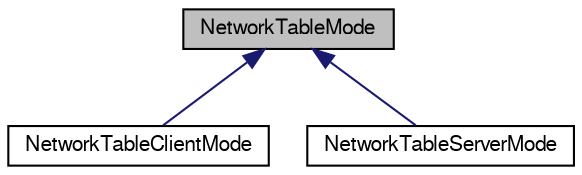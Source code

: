 digraph "NetworkTableMode"
{
  bgcolor="transparent";
  edge [fontname="FreeSans",fontsize="10",labelfontname="FreeSans",labelfontsize="10"];
  node [fontname="FreeSans",fontsize="10",shape=record];
  Node1 [label="NetworkTableMode",height=0.2,width=0.4,color="black", fillcolor="grey75", style="filled" fontcolor="black"];
  Node1 -> Node2 [dir="back",color="midnightblue",fontsize="10",style="solid",fontname="FreeSans"];
  Node2 [label="NetworkTableClientMode",height=0.2,width=0.4,color="black",URL="$class_network_table_client_mode.html"];
  Node1 -> Node3 [dir="back",color="midnightblue",fontsize="10",style="solid",fontname="FreeSans"];
  Node3 [label="NetworkTableServerMode",height=0.2,width=0.4,color="black",URL="$class_network_table_server_mode.html"];
}

